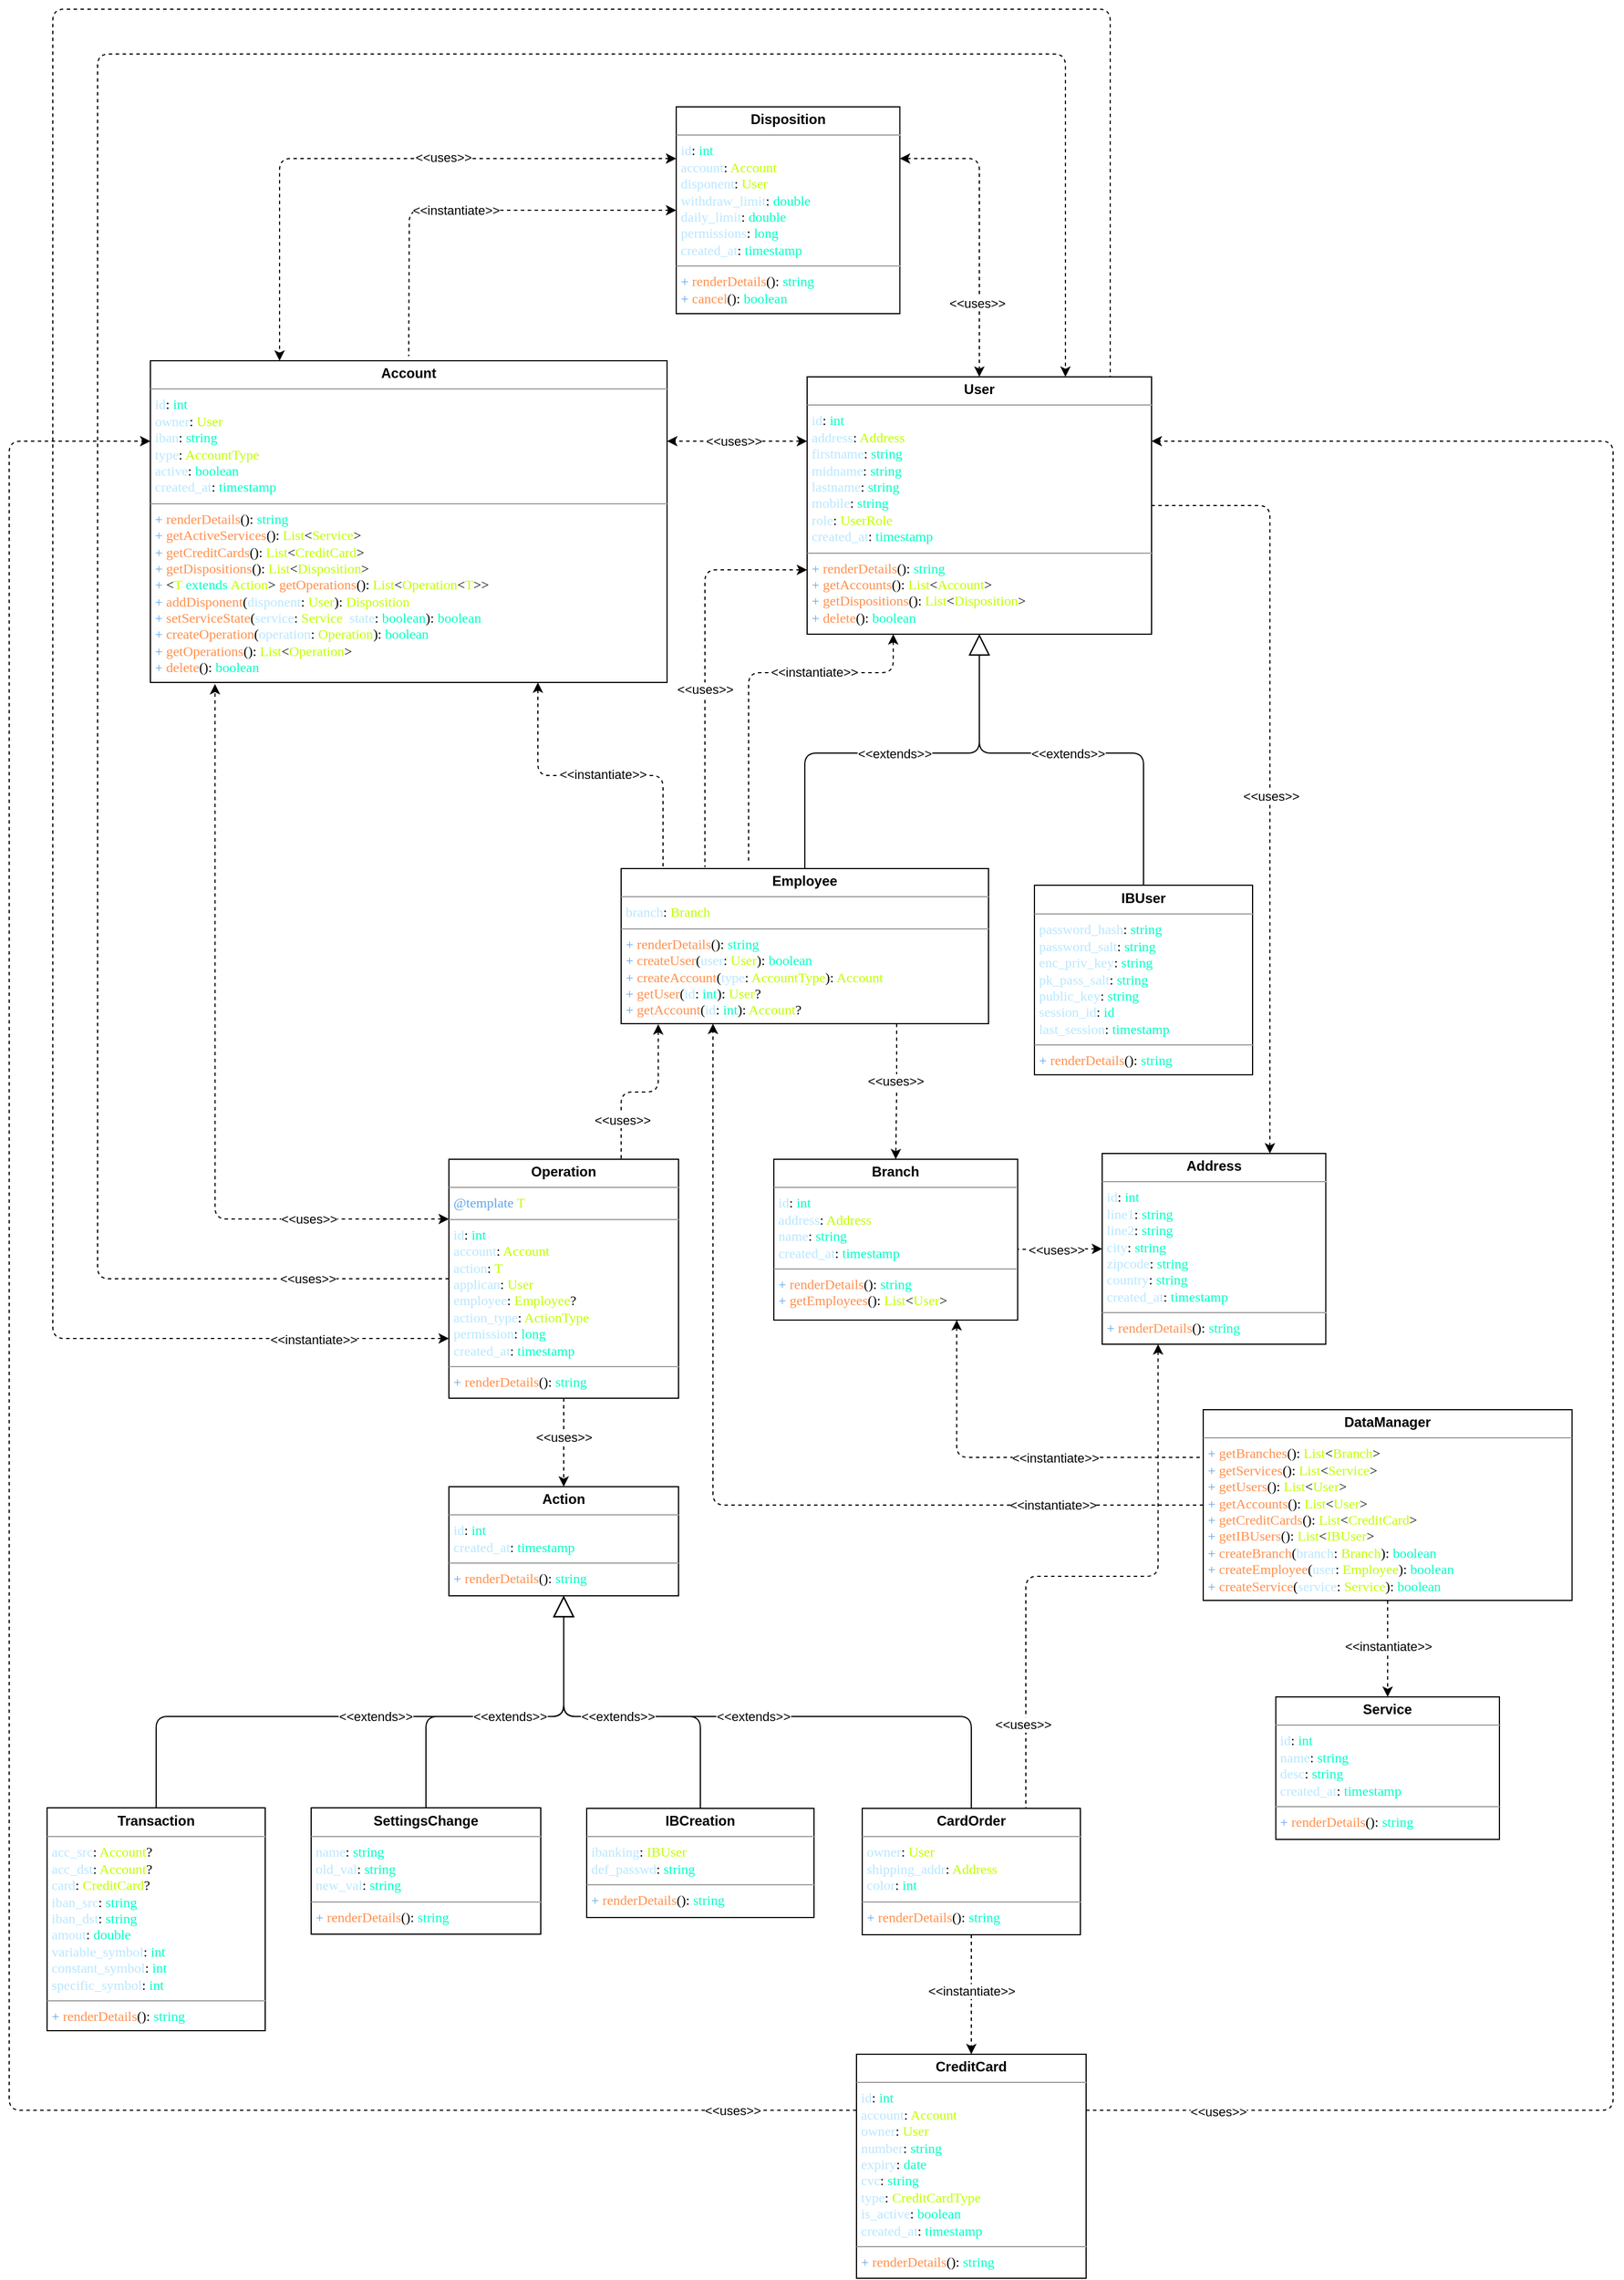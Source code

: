 <mxfile>
    <diagram id="C5RBs43oDa-KdzZeNtuy" name="Page-1">
        <mxGraphModel dx="748" dy="2921" grid="0" gridSize="10" guides="1" tooltips="1" connect="1" arrows="1" fold="1" page="1" pageScale="1" pageWidth="827" pageHeight="1169" math="0" shadow="0">
            <root>
                <mxCell id="WIyWlLk6GJQsqaUBKTNV-0"/>
                <mxCell id="WIyWlLk6GJQsqaUBKTNV-1" parent="WIyWlLk6GJQsqaUBKTNV-0"/>
                <mxCell id="x0zs3fpVoMOHUoJGgKyW-0" value="&lt;p style=&quot;margin: 0px ; margin-top: 4px ; text-align: center&quot;&gt;&lt;b&gt;&lt;span style=&quot;font-family:Helvetica&quot;&gt;Action&lt;/span&gt;&lt;/b&gt;&lt;br&gt;&lt;/p&gt;&lt;hr size=&quot;1&quot;&gt;&lt;p style=&quot;margin: 0px ; margin-left: 4px&quot;&gt;  &lt;span style=&quot;color:#b9e7ff&quot;&gt;id&lt;/span&gt;: &lt;span style=&quot;color:#00ffc4&quot;&gt;int&lt;/span&gt; &lt;br&gt;  &lt;span style=&quot;color:#b9e7ff&quot;&gt;created_at&lt;/span&gt;: &lt;span style=&quot;color:#00ffc4&quot;&gt;timestamp&lt;/span&gt; &lt;/p&gt;&lt;hr size=&quot;1&quot;&gt;&lt;p style=&quot;margin: 0px ; margin-left: 4px&quot;&gt; &lt;span style=&quot;color:#5ea6e8&quot;&gt;+&lt;/span&gt;  &lt;span style=&quot;color:#ff904d&quot;&gt;renderDetails&lt;/span&gt;(): &lt;span style=&quot;color:#00ffc4&quot;&gt;string&lt;/span&gt; &lt;/p&gt;" style="verticalAlign=top;align=left;overflow=fill;fontSize=12;fontFamily=Lucida Console;html=1;" parent="WIyWlLk6GJQsqaUBKTNV-1" vertex="1">
                    <mxGeometry x="450" y="-80" width="200" height="95" as="geometry"/>
                </mxCell>
                <mxCell id="x0zs3fpVoMOHUoJGgKyW-10" value="&lt;p style=&quot;margin: 0px ; margin-top: 4px ; text-align: center&quot;&gt;&lt;b&gt;&lt;span style=&quot;font-family:Helvetica&quot;&gt;Transaction&lt;/span&gt;&lt;/b&gt;&lt;/p&gt;&lt;hr size=&quot;1&quot;&gt;&lt;p style=&quot;margin: 0px ; margin-left: 4px&quot;&gt;  &lt;span style=&quot;color:#b9e7ff&quot;&gt;acc_src&lt;/span&gt;: &lt;span style=&quot;color:#c0ff00&quot;&gt;Account&lt;/span&gt;? &lt;br&gt;  &lt;span style=&quot;color:#b9e7ff&quot;&gt;acc_dst&lt;/span&gt;: &lt;span style=&quot;color:#c0ff00&quot;&gt;Account&lt;/span&gt;? &lt;br&gt;  &lt;span style=&quot;color:#b9e7ff&quot;&gt;card&lt;/span&gt;: &lt;span style=&quot;color:#c0ff00&quot;&gt;CreditCard&lt;/span&gt;? &lt;br&gt;&lt;/p&gt;&lt;p style=&quot;margin: 0px ; margin-left: 4px&quot;&gt;  &lt;span style=&quot;color:#b9e7ff&quot;&gt;iban_src&lt;/span&gt;: &lt;span style=&quot;color:#00ffc4&quot;&gt;string&lt;/span&gt; &lt;/p&gt;&lt;p style=&quot;margin: 0px ; margin-left: 4px&quot;&gt;  &lt;span style=&quot;color:#b9e7ff&quot;&gt;iban_dst&lt;/span&gt;: &lt;span style=&quot;color:#00ffc4&quot;&gt;string&lt;/span&gt; &lt;br&gt;&lt;/p&gt;&lt;p style=&quot;margin: 0px ; margin-left: 4px&quot;&gt;  &lt;span style=&quot;color:#b9e7ff&quot;&gt;amout&lt;/span&gt;: &lt;span style=&quot;color:#00ffc4&quot;&gt;double&lt;/span&gt; &lt;/p&gt;&lt;p style=&quot;margin: 0px ; margin-left: 4px&quot;&gt;  &lt;span style=&quot;color:#b9e7ff&quot;&gt;variable_symbol&lt;/span&gt;: &lt;span style=&quot;color:#00ffc4&quot;&gt;int&lt;/span&gt; &lt;/p&gt;&lt;p style=&quot;margin: 0px ; margin-left: 4px&quot;&gt;  &lt;span style=&quot;color:#b9e7ff&quot;&gt;constant_symbol&lt;/span&gt;: &lt;span style=&quot;color:#00ffc4&quot;&gt;int&lt;/span&gt; &lt;/p&gt;&lt;p style=&quot;margin: 0px ; margin-left: 4px&quot;&gt;  &lt;span style=&quot;color:#b9e7ff&quot;&gt;specific_symbol&lt;/span&gt;: &lt;span style=&quot;color:#00ffc4&quot;&gt;int&lt;/span&gt; &lt;/p&gt;&lt;hr size=&quot;1&quot;&gt;&lt;p style=&quot;margin: 0px ; margin-left: 4px&quot;&gt; &lt;span style=&quot;color:#5ea6e8&quot;&gt;+&lt;/span&gt;  &lt;span style=&quot;color:#ff904d&quot;&gt;renderDetails&lt;/span&gt;(): &lt;span style=&quot;color:#00ffc4&quot;&gt;string&lt;/span&gt; &lt;/p&gt;" style="verticalAlign=top;align=left;overflow=fill;fontSize=12;fontFamily=Lucida Console;html=1;" parent="WIyWlLk6GJQsqaUBKTNV-1" vertex="1">
                    <mxGeometry x="100" y="199.5" width="190" height="194" as="geometry"/>
                </mxCell>
                <mxCell id="x0zs3fpVoMOHUoJGgKyW-11" value="&lt;p style=&quot;margin: 0px ; margin-top: 4px ; text-align: center&quot;&gt;&lt;b&gt;&lt;span style=&quot;font-family:Helvetica&quot;&gt;SettingsChange&lt;/span&gt;&lt;/b&gt;&lt;br&gt;&lt;/p&gt;&lt;hr size=&quot;1&quot;&gt;&lt;p style=&quot;margin: 0px ; margin-left: 4px&quot;&gt;  &lt;span style=&quot;color:#b9e7ff&quot;&gt;name&lt;/span&gt;: &lt;span style=&quot;color:#00ffc4&quot;&gt;string&lt;/span&gt; &lt;/p&gt;&lt;p style=&quot;margin: 0px ; margin-left: 4px&quot;&gt;  &lt;span style=&quot;color:#b9e7ff&quot;&gt;old_val&lt;/span&gt;: &lt;span style=&quot;color:#00ffc4&quot;&gt;string&lt;/span&gt; &lt;/p&gt;&lt;p style=&quot;margin: 0px ; margin-left: 4px&quot;&gt;  &lt;span style=&quot;color:#b9e7ff&quot;&gt;new_val&lt;/span&gt;: &lt;span style=&quot;color:#00ffc4&quot;&gt;string&lt;/span&gt; &lt;br&gt;&lt;/p&gt;&lt;hr size=&quot;1&quot;&gt;&lt;p style=&quot;margin: 0px ; margin-left: 4px&quot;&gt; &lt;span style=&quot;color:#5ea6e8&quot;&gt;+&lt;/span&gt;  &lt;span style=&quot;color:#ff904d&quot;&gt;renderDetails&lt;/span&gt;(): &lt;span style=&quot;color:#00ffc4&quot;&gt;string&lt;/span&gt; &lt;/p&gt;" style="verticalAlign=top;align=left;overflow=fill;fontSize=12;fontFamily=Lucida Console;html=1;" parent="WIyWlLk6GJQsqaUBKTNV-1" vertex="1">
                    <mxGeometry x="330" y="199.5" width="200" height="110" as="geometry"/>
                </mxCell>
                <mxCell id="x0zs3fpVoMOHUoJGgKyW-12" value="&lt;p style=&quot;margin: 0px ; margin-top: 4px ; text-align: center&quot;&gt;&lt;b&gt;&lt;span style=&quot;font-family:Helvetica&quot;&gt;IBCreation&lt;/span&gt;&lt;/b&gt;&lt;br&gt;&lt;/p&gt;&lt;hr size=&quot;1&quot;&gt;&lt;p style=&quot;margin: 0px ; margin-left: 4px&quot;&gt;  &lt;span style=&quot;color:#b9e7ff&quot;&gt;ibanking&lt;/span&gt;: &lt;span style=&quot;color:#c0ff00&quot;&gt;IBUser&lt;/span&gt; &lt;/p&gt;&lt;p style=&quot;margin: 0px ; margin-left: 4px&quot;&gt;  &lt;span style=&quot;color:#b9e7ff&quot;&gt;def_passwd&lt;/span&gt;: &lt;span style=&quot;color:#00ffc4&quot;&gt;string&lt;/span&gt; &lt;/p&gt;&lt;hr size=&quot;1&quot;&gt;&lt;p style=&quot;margin: 0px ; margin-left: 4px&quot;&gt; &lt;span style=&quot;color:#5ea6e8&quot;&gt;+&lt;/span&gt;  &lt;span style=&quot;color:#ff904d&quot;&gt;renderDetails&lt;/span&gt;(): &lt;span style=&quot;color:#00ffc4&quot;&gt;string&lt;/span&gt; &lt;/p&gt;" style="verticalAlign=top;align=left;overflow=fill;fontSize=12;fontFamily=Lucida Console;html=1;" parent="WIyWlLk6GJQsqaUBKTNV-1" vertex="1">
                    <mxGeometry x="570" y="200" width="198" height="95" as="geometry"/>
                </mxCell>
                <mxCell id="x0zs3fpVoMOHUoJGgKyW-13" value="&lt;p style=&quot;margin: 0px ; margin-top: 4px ; text-align: center&quot;&gt;&lt;b&gt;&lt;span style=&quot;font-family:Helvetica&quot;&gt;IBUser&lt;/span&gt;&lt;/b&gt;&lt;br&gt;&lt;/p&gt;&lt;hr size=&quot;1&quot;&gt;&lt;p style=&quot;margin: 0px ; margin-left: 4px&quot;&gt;  &lt;span style=&quot;color:#b9e7ff&quot;&gt;password_hash&lt;/span&gt;: &lt;span style=&quot;color:#00ffc4&quot;&gt;string&lt;/span&gt; &lt;/p&gt;&lt;p style=&quot;margin: 0px ; margin-left: 4px&quot;&gt;  &lt;span style=&quot;color:#b9e7ff&quot;&gt;password_salt&lt;/span&gt;: &lt;span style=&quot;color:#00ffc4&quot;&gt;string&lt;/span&gt; &lt;/p&gt;&lt;p style=&quot;margin: 0px ; margin-left: 4px&quot;&gt;  &lt;span style=&quot;color:#b9e7ff&quot;&gt;enc_priv_key&lt;/span&gt;: &lt;span style=&quot;color:#00ffc4&quot;&gt;string&lt;/span&gt; &lt;/p&gt;&lt;p style=&quot;margin: 0px ; margin-left: 4px&quot;&gt;  &lt;span style=&quot;color:#b9e7ff&quot;&gt;pk_pass_salt&lt;/span&gt;: &lt;span style=&quot;color:#00ffc4&quot;&gt;string&lt;/span&gt; &lt;/p&gt;&lt;p style=&quot;margin: 0px ; margin-left: 4px&quot;&gt;  &lt;span style=&quot;color:#b9e7ff&quot;&gt;public_key&lt;/span&gt;: &lt;span style=&quot;color:#00ffc4&quot;&gt;string&lt;/span&gt; &lt;br&gt;  &lt;span style=&quot;color:#b9e7ff&quot;&gt;session_id&lt;/span&gt;: &lt;span style=&quot;color:#00ffc4&quot;&gt;id&lt;/span&gt; &lt;/p&gt;&lt;p style=&quot;margin: 0px ; margin-left: 4px&quot;&gt;  &lt;span style=&quot;color:#b9e7ff&quot;&gt;last_session&lt;/span&gt;: &lt;span style=&quot;color:#00ffc4&quot;&gt;timestamp&lt;/span&gt; &lt;/p&gt;&lt;hr size=&quot;1&quot;&gt;&lt;p style=&quot;margin: 0px ; margin-left: 4px&quot;&gt; &lt;span style=&quot;color:#5ea6e8&quot;&gt;+&lt;/span&gt;  &lt;span style=&quot;color:#ff904d&quot;&gt;renderDetails&lt;/span&gt;(): &lt;span style=&quot;color:#00ffc4&quot;&gt;string&lt;/span&gt; &lt;/p&gt;" style="verticalAlign=top;align=left;overflow=fill;fontSize=12;fontFamily=Lucida Console;html=1;" parent="WIyWlLk6GJQsqaUBKTNV-1" vertex="1">
                    <mxGeometry x="960" y="-603.5" width="190" height="165" as="geometry"/>
                </mxCell>
                <mxCell id="54" style="edgeStyle=orthogonalEdgeStyle;rounded=1;html=1;exitX=0.5;exitY=1;exitDx=0;exitDy=0;entryX=0.5;entryY=0;entryDx=0;entryDy=0;dashed=1;fontFamily=Helvetica;startArrow=none;startFill=0;endArrow=classic;endFill=1;" edge="1" parent="WIyWlLk6GJQsqaUBKTNV-1" source="x0zs3fpVoMOHUoJGgKyW-14" target="x0zs3fpVoMOHUoJGgKyW-30">
                    <mxGeometry relative="1" as="geometry"/>
                </mxCell>
                <mxCell id="55" value="&amp;lt;&amp;lt;instantiate&amp;gt;&amp;gt;" style="edgeLabel;html=1;align=center;verticalAlign=middle;resizable=0;points=[];fontFamily=Helvetica;" vertex="1" connectable="0" parent="54">
                    <mxGeometry x="-0.363" y="-2" relative="1" as="geometry">
                        <mxPoint x="2" y="16" as="offset"/>
                    </mxGeometry>
                </mxCell>
                <mxCell id="x0zs3fpVoMOHUoJGgKyW-14" value="&lt;p style=&quot;margin: 0px ; margin-top: 4px ; text-align: center&quot;&gt;&lt;b&gt;&lt;span style=&quot;font-family: &amp;#34;helvetica&amp;#34;&quot;&gt;CardOrder&lt;/span&gt;&lt;/b&gt;&lt;/p&gt;&lt;hr size=&quot;1&quot;&gt;&lt;p style=&quot;margin: 0px ; margin-left: 4px&quot;&gt;  &lt;span style=&quot;color:#b9e7ff&quot;&gt;owner&lt;/span&gt;: &lt;span style=&quot;color:#c0ff00&quot;&gt;User&lt;/span&gt; &lt;br&gt;  &lt;span style=&quot;color:#b9e7ff&quot;&gt;shipping_addr&lt;/span&gt;: &lt;span style=&quot;color:#c0ff00&quot;&gt;Address&lt;/span&gt; &lt;/p&gt;&lt;p style=&quot;margin: 0px ; margin-left: 4px&quot;&gt;  &lt;span style=&quot;color:#b9e7ff&quot;&gt;color&lt;/span&gt;: &lt;span style=&quot;color:#00ffc4&quot;&gt;int&lt;/span&gt; &lt;br&gt;&lt;/p&gt;&lt;hr size=&quot;1&quot;&gt;&lt;p style=&quot;margin: 0px ; margin-left: 4px&quot;&gt; &lt;span style=&quot;color:#5ea6e8&quot;&gt;+&lt;/span&gt;  &lt;span style=&quot;color:#ff904d&quot;&gt;renderDetails&lt;/span&gt;(): &lt;span style=&quot;color:#00ffc4&quot;&gt;string&lt;/span&gt; &lt;/p&gt;" style="verticalAlign=top;align=left;overflow=fill;fontSize=12;fontFamily=Lucida Console;html=1;" parent="WIyWlLk6GJQsqaUBKTNV-1" vertex="1">
                    <mxGeometry x="810" y="200" width="190" height="110" as="geometry"/>
                </mxCell>
                <mxCell id="x0zs3fpVoMOHUoJGgKyW-17" value="&lt;font face=&quot;Helvetica&quot;&gt;&amp;lt;&amp;lt;extends&amp;gt;&amp;gt;&lt;/font&gt;" style="endArrow=block;endSize=16;endFill=0;html=1;rounded=1;entryX=0.5;entryY=1;entryDx=0;entryDy=0;exitX=0.5;exitY=0;exitDx=0;exitDy=0;fontFamily=Lucida Console;" parent="WIyWlLk6GJQsqaUBKTNV-1" source="x0zs3fpVoMOHUoJGgKyW-10" target="x0zs3fpVoMOHUoJGgKyW-0" edge="1">
                    <mxGeometry width="160" relative="1" as="geometry">
                        <mxPoint x="290" y="50" as="sourcePoint"/>
                        <mxPoint x="450" y="50" as="targetPoint"/>
                        <Array as="points">
                            <mxPoint x="195" y="120"/>
                            <mxPoint x="550" y="120"/>
                        </Array>
                    </mxGeometry>
                </mxCell>
                <mxCell id="x0zs3fpVoMOHUoJGgKyW-18" value="&lt;font face=&quot;Helvetica&quot;&gt;&amp;lt;&amp;lt;extends&amp;gt;&amp;gt;&lt;/font&gt;" style="endArrow=block;endSize=16;endFill=0;html=1;rounded=1;exitX=0.5;exitY=0;exitDx=0;exitDy=0;entryX=0.5;entryY=1;entryDx=0;entryDy=0;fontFamily=Lucida Console;" parent="WIyWlLk6GJQsqaUBKTNV-1" source="x0zs3fpVoMOHUoJGgKyW-11" target="x0zs3fpVoMOHUoJGgKyW-0" edge="1">
                    <mxGeometry width="160" relative="1" as="geometry">
                        <mxPoint x="390" y="100" as="sourcePoint"/>
                        <mxPoint x="530" as="targetPoint"/>
                        <Array as="points">
                            <mxPoint x="430" y="120"/>
                            <mxPoint x="550" y="120"/>
                        </Array>
                    </mxGeometry>
                </mxCell>
                <mxCell id="x0zs3fpVoMOHUoJGgKyW-21" value="&lt;font face=&quot;Helvetica&quot;&gt;&amp;lt;&amp;lt;extends&amp;gt;&amp;gt;&lt;/font&gt;" style="endArrow=block;endSize=16;endFill=0;html=1;rounded=1;exitX=0.5;exitY=0;exitDx=0;exitDy=0;entryX=0.5;entryY=1;entryDx=0;entryDy=0;fontFamily=Lucida Console;" parent="WIyWlLk6GJQsqaUBKTNV-1" source="x0zs3fpVoMOHUoJGgKyW-14" target="x0zs3fpVoMOHUoJGgKyW-0" edge="1">
                    <mxGeometry width="160" relative="1" as="geometry">
                        <mxPoint x="920" y="160" as="sourcePoint"/>
                        <mxPoint x="870" y="150" as="targetPoint"/>
                        <Array as="points">
                            <mxPoint x="905" y="120"/>
                            <mxPoint x="550" y="120"/>
                        </Array>
                    </mxGeometry>
                </mxCell>
                <mxCell id="x0zs3fpVoMOHUoJGgKyW-27" value="&lt;p style=&quot;margin: 0px ; margin-top: 4px ; text-align: center&quot;&gt;&lt;b&gt;&lt;span style=&quot;font-family:Helvetica&quot;&gt;Service&lt;/span&gt;&lt;/b&gt;&lt;br&gt;&lt;/p&gt;&lt;hr size=&quot;1&quot;&gt;&lt;p style=&quot;margin: 0px ; margin-left: 4px&quot;&gt;  &lt;span style=&quot;color:#b9e7ff&quot;&gt;id&lt;/span&gt;: &lt;span style=&quot;color:#00ffc4&quot;&gt;int&lt;/span&gt; &lt;br&gt;&lt;/p&gt;&lt;p style=&quot;margin: 0px ; margin-left: 4px&quot;&gt;  &lt;span style=&quot;color:#b9e7ff&quot;&gt;name&lt;/span&gt;: &lt;span style=&quot;color:#00ffc4&quot;&gt;string&lt;/span&gt; &lt;/p&gt;&lt;p style=&quot;margin: 0px ; margin-left: 4px&quot;&gt;  &lt;span style=&quot;color:#b9e7ff&quot;&gt;desc&lt;/span&gt;: &lt;span style=&quot;color:#00ffc4&quot;&gt;string&lt;/span&gt; &lt;/p&gt;&lt;p style=&quot;margin: 0px ; margin-left: 4px&quot;&gt;  &lt;span style=&quot;color:#b9e7ff&quot;&gt;created_at&lt;/span&gt;: &lt;span style=&quot;color:#00ffc4&quot;&gt;timestamp&lt;/span&gt; &lt;br&gt;&lt;/p&gt;&lt;hr size=&quot;1&quot;&gt;&lt;p style=&quot;margin: 0px ; margin-left: 4px&quot;&gt; &lt;span style=&quot;color:#5ea6e8&quot;&gt;+&lt;/span&gt;  &lt;span style=&quot;color:#ff904d&quot;&gt;renderDetails&lt;/span&gt;(): &lt;span style=&quot;color:#00ffc4&quot;&gt;string&lt;/span&gt; &lt;/p&gt;" style="verticalAlign=top;align=left;overflow=fill;fontSize=12;fontFamily=Lucida Console;html=1;" parent="WIyWlLk6GJQsqaUBKTNV-1" vertex="1">
                    <mxGeometry x="1170.25" y="103" width="194.75" height="124" as="geometry"/>
                </mxCell>
                <mxCell id="7" style="edgeStyle=elbowEdgeStyle;elbow=vertical;html=1;exitX=0.75;exitY=1;exitDx=0;exitDy=0;entryX=0.114;entryY=0.003;entryDx=0;entryDy=0;dashed=1;startArrow=classic;startFill=1;endArrow=none;endFill=0;entryPerimeter=0;" edge="1" parent="WIyWlLk6GJQsqaUBKTNV-1" source="x0zs3fpVoMOHUoJGgKyW-28" target="1">
                    <mxGeometry relative="1" as="geometry"/>
                </mxCell>
                <mxCell id="8" value="&amp;lt;&amp;lt;instantiate&amp;gt;&amp;gt;" style="edgeLabel;html=1;align=center;verticalAlign=middle;resizable=0;points=[];" vertex="1" connectable="0" parent="7">
                    <mxGeometry x="-0.194" y="2" relative="1" as="geometry">
                        <mxPoint x="28" y="1" as="offset"/>
                    </mxGeometry>
                </mxCell>
                <mxCell id="x0zs3fpVoMOHUoJGgKyW-28" value="&lt;p style=&quot;margin: 0px ; margin-top: 4px ; text-align: center&quot;&gt;&lt;b&gt;&lt;span style=&quot;font-family: &amp;#34;helvetica&amp;#34;&quot;&gt;Account&lt;/span&gt;&lt;/b&gt;&lt;br&gt;&lt;/p&gt;&lt;hr size=&quot;1&quot;&gt;&lt;p style=&quot;margin: 0px ; margin-left: 4px&quot;&gt;  &lt;span style=&quot;color:#b9e7ff&quot;&gt;id&lt;/span&gt;: &lt;span style=&quot;color:#00ffc4&quot;&gt;int&lt;/span&gt; &lt;br&gt;&lt;/p&gt;&lt;p style=&quot;margin: 0px ; margin-left: 4px&quot;&gt;  &lt;span style=&quot;color:#b9e7ff&quot;&gt;owner&lt;/span&gt;: &lt;span style=&quot;color:#c0ff00&quot;&gt;User&lt;/span&gt; &lt;br&gt;&lt;/p&gt;&lt;p style=&quot;margin: 0px ; margin-left: 4px&quot;&gt;  &lt;span style=&quot;color:#b9e7ff&quot;&gt;iban&lt;/span&gt;: &lt;span style=&quot;color:#00ffc4&quot;&gt;string&lt;/span&gt; &lt;/p&gt;&lt;p style=&quot;margin: 0px ; margin-left: 4px&quot;&gt;  &lt;span style=&quot;color:#b9e7ff&quot;&gt;type&lt;/span&gt;: &lt;span style=&quot;color:#c0ff00&quot;&gt;AccountType&lt;/span&gt; &lt;/p&gt;&lt;p style=&quot;margin: 0px ; margin-left: 4px&quot;&gt;  &lt;span style=&quot;color:#b9e7ff&quot;&gt;active&lt;/span&gt;: &lt;span style=&quot;color:#00ffc4&quot;&gt;boolean&lt;/span&gt; &lt;br&gt;&lt;/p&gt;&lt;p style=&quot;margin: 0px ; margin-left: 4px&quot;&gt;  &lt;span style=&quot;color:#b9e7ff&quot;&gt;created_at&lt;/span&gt;: &lt;span style=&quot;color:#00ffc4&quot;&gt;timestamp&lt;/span&gt; &lt;br&gt;&lt;/p&gt;&lt;hr size=&quot;1&quot;&gt;&lt;p style=&quot;margin: 0px ; margin-left: 4px&quot;&gt; &lt;span style=&quot;color:#5ea6e8&quot;&gt;+&lt;/span&gt;  &lt;span style=&quot;color:#ff904d&quot;&gt;renderDetails&lt;/span&gt;(): &lt;span style=&quot;color:#00ffc4&quot;&gt;string&lt;/span&gt; &lt;/p&gt;&lt;p style=&quot;margin: 0px ; margin-left: 4px&quot;&gt; &lt;span style=&quot;color:#5ea6e8&quot;&gt;+&lt;/span&gt;  &lt;span style=&quot;color:#ff904d&quot;&gt;getActiveServices&lt;/span&gt;(): &lt;span style=&quot;color:#c0ff00&quot;&gt;List&lt;/span&gt;&amp;lt;&lt;span style=&quot;color:#c0ff00&quot;&gt;Service&lt;/span&gt;&amp;gt; &lt;br&gt; &lt;span style=&quot;color:#5ea6e8&quot;&gt;+&lt;/span&gt;  &lt;span style=&quot;color:#ff904d&quot;&gt;getCreditCards&lt;/span&gt;(): &lt;span style=&quot;color:#c0ff00&quot;&gt;List&lt;/span&gt;&amp;lt;&lt;span style=&quot;color:#c0ff00&quot;&gt;CreditCard&lt;/span&gt;&amp;gt; &lt;br&gt; &lt;span style=&quot;color:#5ea6e8&quot;&gt;+&lt;/span&gt;  &lt;span style=&quot;color:#ff904d&quot;&gt;getDispositions&lt;/span&gt;(): &lt;span style=&quot;color:#c0ff00&quot;&gt;List&lt;/span&gt;&amp;lt;&lt;span style=&quot;color:#c0ff00&quot;&gt;Disposition&lt;/span&gt;&amp;gt; &lt;br&gt; &lt;span style=&quot;color:#5ea6e8&quot;&gt;+&lt;/span&gt; &amp;lt;&lt;span style=&quot;color:#c0ff00&quot;&gt;T&lt;/span&gt; &lt;span style=&quot;color:#00ffc4&quot;&gt;extends&lt;/span&gt; &lt;span style=&quot;color:#c0ff00&quot;&gt;Action&lt;/span&gt;&amp;gt; &lt;span style=&quot;color:#ff904d&quot;&gt;getOperations&lt;/span&gt;(): &lt;span style=&quot;color:#c0ff00&quot;&gt;List&lt;/span&gt;&amp;lt;&lt;span style=&quot;color:#c0ff00&quot;&gt;Operation&lt;/span&gt;&amp;lt;&lt;span style=&quot;color:#c0ff00&quot;&gt;T&lt;/span&gt;&amp;gt;&amp;gt; &lt;/span&gt;&lt;/p&gt;&lt;p style=&quot;margin: 0px ; margin-left: 4px&quot;&gt;&lt;span&gt; &lt;span style=&quot;color:#5ea6e8&quot;&gt;+&lt;/span&gt;  &lt;span style=&quot;color:#ff904d&quot;&gt;addDisponent&lt;/span&gt;(&lt;span style=&quot;color:#b9e7ff&quot;&gt;disponent&lt;/span&gt;: &lt;span style=&quot;color:#c0ff00&quot;&gt;User&lt;/span&gt;): &lt;span style=&quot;color:#c0ff00&quot;&gt;Disposition&lt;/span&gt; &lt;/span&gt;&lt;/p&gt;&lt;p style=&quot;margin: 0px ; margin-left: 4px&quot;&gt;&lt;span&gt; &lt;span style=&quot;color:#5ea6e8&quot;&gt;+&lt;/span&gt;  &lt;span style=&quot;color:#ff904d&quot;&gt;setServiceState&lt;/span&gt;(&lt;span style=&quot;color:#b9e7ff&quot;&gt;service&lt;/span&gt;: &lt;span style=&quot;color:#c0ff00&quot;&gt;Service&lt;/span&gt;&lt;span style=&quot;color:#ffffff&quot;&gt;,&lt;/span&gt; &lt;span style=&quot;color:#b9e7ff&quot;&gt; state&lt;/span&gt;: &lt;span style=&quot;color:#00ffc4&quot;&gt;boolean&lt;/span&gt;): &lt;span style=&quot;color:#00ffc4&quot;&gt;boolean&lt;/span&gt; &lt;/span&gt;&lt;/p&gt;&lt;p style=&quot;margin: 0px ; margin-left: 4px&quot;&gt;&lt;span&gt; &lt;span style=&quot;color:#5ea6e8&quot;&gt;+&lt;/span&gt;  &lt;span style=&quot;color:#ff904d&quot;&gt;createOperation&lt;/span&gt;(&lt;span style=&quot;color:#b9e7ff&quot;&gt;operation&lt;/span&gt;: &lt;span style=&quot;color:#c0ff00&quot;&gt;Operation&lt;/span&gt;): &lt;span style=&quot;color:#00ffc4&quot;&gt;boolean&lt;/span&gt; &lt;/span&gt;&lt;/p&gt;&lt;p style=&quot;margin: 0px ; margin-left: 4px&quot;&gt;&lt;span&gt; &lt;span style=&quot;color:#5ea6e8&quot;&gt;+&lt;/span&gt;  &lt;span style=&quot;color:#ff904d&quot;&gt;getOperations&lt;/span&gt;(): &lt;span style=&quot;color:#c0ff00&quot;&gt;List&lt;/span&gt;&amp;lt;&lt;span style=&quot;color:#c0ff00&quot;&gt;Operation&lt;/span&gt;&amp;gt; &lt;/span&gt;&lt;/p&gt;&lt;p style=&quot;margin: 0px ; margin-left: 4px&quot;&gt;&lt;span&gt; &lt;span style=&quot;color:#5ea6e8&quot;&gt;+&lt;/span&gt;  &lt;span style=&quot;color:#ff904d&quot;&gt;delete&lt;/span&gt;(): &lt;span style=&quot;color:#00ffc4&quot;&gt;boolean&lt;/span&gt; &lt;/span&gt;&lt;/p&gt;" style="verticalAlign=top;align=left;overflow=fill;fontSize=12;fontFamily=Lucida Console;html=1;" parent="WIyWlLk6GJQsqaUBKTNV-1" vertex="1">
                    <mxGeometry x="190" y="-1060" width="450" height="280" as="geometry"/>
                </mxCell>
                <mxCell id="10" style="edgeStyle=elbowEdgeStyle;elbow=vertical;html=1;exitX=0.25;exitY=1;exitDx=0;exitDy=0;entryX=0.347;entryY=-0.032;entryDx=0;entryDy=0;entryPerimeter=0;dashed=1;startArrow=classic;startFill=1;endArrow=none;endFill=0;" edge="1" parent="WIyWlLk6GJQsqaUBKTNV-1" source="x0zs3fpVoMOHUoJGgKyW-29" target="1">
                    <mxGeometry relative="1" as="geometry">
                        <Array as="points">
                            <mxPoint x="750" y="-788.5"/>
                        </Array>
                    </mxGeometry>
                </mxCell>
                <mxCell id="11" value="&amp;lt;&amp;lt;instantiate&amp;gt;&amp;gt;" style="edgeLabel;html=1;align=center;verticalAlign=middle;resizable=0;points=[];" vertex="1" connectable="0" parent="10">
                    <mxGeometry x="-0.319" y="-1" relative="1" as="geometry">
                        <mxPoint x="8" as="offset"/>
                    </mxGeometry>
                </mxCell>
                <mxCell id="30" style="edgeStyle=orthogonalEdgeStyle;rounded=1;html=1;exitX=0;exitY=0.75;exitDx=0;exitDy=0;entryX=0.228;entryY=-0.009;entryDx=0;entryDy=0;entryPerimeter=0;dashed=1;fontFamily=Helvetica;startArrow=classic;startFill=1;endArrow=none;endFill=0;" edge="1" parent="WIyWlLk6GJQsqaUBKTNV-1" source="x0zs3fpVoMOHUoJGgKyW-29" target="1">
                    <mxGeometry relative="1" as="geometry">
                        <Array as="points">
                            <mxPoint x="673" y="-878"/>
                        </Array>
                    </mxGeometry>
                </mxCell>
                <mxCell id="31" value="&amp;lt;&amp;lt;uses&amp;gt;&amp;gt;" style="edgeLabel;html=1;align=center;verticalAlign=middle;resizable=0;points=[];fontFamily=Helvetica;" vertex="1" connectable="0" parent="30">
                    <mxGeometry x="0.109" relative="1" as="geometry">
                        <mxPoint as="offset"/>
                    </mxGeometry>
                </mxCell>
                <mxCell id="34" style="edgeStyle=orthogonalEdgeStyle;rounded=1;html=1;exitX=0;exitY=0.25;exitDx=0;exitDy=0;entryX=1;entryY=0.25;entryDx=0;entryDy=0;dashed=1;fontFamily=Helvetica;startArrow=classic;startFill=1;endArrow=classic;endFill=1;" edge="1" parent="WIyWlLk6GJQsqaUBKTNV-1" source="x0zs3fpVoMOHUoJGgKyW-29" target="x0zs3fpVoMOHUoJGgKyW-28">
                    <mxGeometry relative="1" as="geometry"/>
                </mxCell>
                <mxCell id="35" value="&amp;lt;&amp;lt;uses&amp;gt;&amp;gt;" style="edgeLabel;html=1;align=center;verticalAlign=middle;resizable=0;points=[];fontFamily=Helvetica;" vertex="1" connectable="0" parent="34">
                    <mxGeometry x="0.206" y="1" relative="1" as="geometry">
                        <mxPoint x="9" y="-1" as="offset"/>
                    </mxGeometry>
                </mxCell>
                <mxCell id="x0zs3fpVoMOHUoJGgKyW-29" value="&lt;p style=&quot;margin: 0px ; margin-top: 4px ; text-align: center&quot;&gt;&lt;b&gt;&lt;span style=&quot;font-family:Helvetica&quot;&gt;User&lt;/span&gt;&lt;/b&gt;&lt;br&gt;&lt;/p&gt;&lt;hr size=&quot;1&quot;&gt;&lt;p style=&quot;margin: 0px ; margin-left: 4px&quot;&gt;  &lt;span style=&quot;color:#b9e7ff&quot;&gt;id&lt;/span&gt;: &lt;span style=&quot;color:#00ffc4&quot;&gt;int&lt;/span&gt; &lt;/p&gt;&lt;p style=&quot;margin: 0px ; margin-left: 4px&quot;&gt;  &lt;span style=&quot;color:#b9e7ff&quot;&gt;address&lt;/span&gt;: &lt;span style=&quot;color:#c0ff00&quot;&gt;Address&lt;/span&gt; &lt;/p&gt;&lt;p style=&quot;margin: 0px ; margin-left: 4px&quot;&gt;  &lt;span style=&quot;color:#b9e7ff&quot;&gt;firstname&lt;/span&gt;: &lt;span style=&quot;color:#00ffc4&quot;&gt;string&lt;/span&gt; &lt;br&gt;&lt;/p&gt;&lt;p style=&quot;margin: 0px ; margin-left: 4px&quot;&gt;  &lt;span style=&quot;color:#b9e7ff&quot;&gt;midname&lt;/span&gt;: &lt;span style=&quot;color:#00ffc4&quot;&gt;string&lt;/span&gt; &lt;/p&gt;&lt;p style=&quot;margin: 0px ; margin-left: 4px&quot;&gt;  &lt;span style=&quot;color:#b9e7ff&quot;&gt;lastname&lt;/span&gt;: &lt;span style=&quot;color:#00ffc4&quot;&gt;string&lt;/span&gt; &lt;/p&gt;&lt;p style=&quot;margin: 0px ; margin-left: 4px&quot;&gt;  &lt;span style=&quot;color:#b9e7ff&quot;&gt;mobile&lt;/span&gt;: &lt;span style=&quot;color:#00ffc4&quot;&gt;string&lt;/span&gt; &lt;/p&gt;&lt;p style=&quot;margin: 0px ; margin-left: 4px&quot;&gt;  &lt;span style=&quot;color:#b9e7ff&quot;&gt;role&lt;/span&gt;: &lt;span style=&quot;color:#c0ff00&quot;&gt;UserRole&lt;/span&gt; &lt;/p&gt;&lt;p style=&quot;margin: 0px ; margin-left: 4px&quot;&gt;  &lt;span style=&quot;color:#b9e7ff&quot;&gt;created_at&lt;/span&gt;: &lt;span style=&quot;color:#00ffc4&quot;&gt;timestamp&lt;/span&gt; &lt;br&gt;&lt;/p&gt;&lt;hr size=&quot;1&quot;&gt;&lt;p style=&quot;margin: 0px ; margin-left: 4px&quot;&gt; &lt;span style=&quot;color:#5ea6e8&quot;&gt;+&lt;/span&gt;  &lt;span style=&quot;color:#ff904d&quot;&gt;renderDetails&lt;/span&gt;(): &lt;span style=&quot;color:#00ffc4&quot;&gt;string&lt;/span&gt; &lt;br&gt; &lt;span style=&quot;color:#5ea6e8&quot;&gt;+&lt;/span&gt;  &lt;span style=&quot;color:#ff904d&quot;&gt;getAccounts&lt;/span&gt;(): &lt;span style=&quot;color:#c0ff00&quot;&gt;List&lt;/span&gt;&amp;lt;&lt;span style=&quot;color:#c0ff00&quot;&gt;Account&lt;/span&gt;&amp;gt; &lt;br&gt; &lt;span style=&quot;color:#5ea6e8&quot;&gt;+&lt;/span&gt;  &lt;span style=&quot;color:#ff904d&quot;&gt;getDispositions&lt;/span&gt;(): &lt;span style=&quot;color:#c0ff00&quot;&gt;List&lt;/span&gt;&amp;lt;&lt;span style=&quot;color:#c0ff00&quot;&gt;Disposition&lt;/span&gt;&amp;gt; &lt;/p&gt;&lt;p style=&quot;margin: 0px ; margin-left: 4px&quot;&gt; &lt;span style=&quot;color:#5ea6e8&quot;&gt;+&lt;/span&gt;  &lt;span style=&quot;color:#ff904d&quot;&gt;delete&lt;/span&gt;(): &lt;span style=&quot;color:#00ffc4&quot;&gt;boolean&lt;/span&gt; &lt;/p&gt;" style="verticalAlign=top;align=left;overflow=fill;fontSize=12;fontFamily=Lucida Console;html=1;" parent="WIyWlLk6GJQsqaUBKTNV-1" vertex="1">
                    <mxGeometry x="762" y="-1046" width="300" height="224" as="geometry"/>
                </mxCell>
                <mxCell id="56" style="edgeStyle=orthogonalEdgeStyle;rounded=1;html=1;exitX=0;exitY=0.25;exitDx=0;exitDy=0;entryX=0;entryY=0.25;entryDx=0;entryDy=0;dashed=1;fontFamily=Helvetica;startArrow=none;startFill=0;endArrow=classic;endFill=1;" edge="1" parent="WIyWlLk6GJQsqaUBKTNV-1" source="x0zs3fpVoMOHUoJGgKyW-30" target="x0zs3fpVoMOHUoJGgKyW-28">
                    <mxGeometry relative="1" as="geometry">
                        <Array as="points">
                            <mxPoint x="67" y="463"/>
                            <mxPoint x="67" y="-990"/>
                        </Array>
                    </mxGeometry>
                </mxCell>
                <mxCell id="57" value="&amp;lt;&amp;lt;uses&amp;gt;&amp;gt;" style="edgeLabel;html=1;align=center;verticalAlign=middle;resizable=0;points=[];fontFamily=Helvetica;" vertex="1" connectable="0" parent="56">
                    <mxGeometry x="-0.84" y="6" relative="1" as="geometry">
                        <mxPoint x="77" y="-6" as="offset"/>
                    </mxGeometry>
                </mxCell>
                <mxCell id="58" style="edgeStyle=orthogonalEdgeStyle;rounded=1;html=1;exitX=1;exitY=0.25;exitDx=0;exitDy=0;entryX=1;entryY=0.25;entryDx=0;entryDy=0;dashed=1;fontFamily=Helvetica;startArrow=none;startFill=0;endArrow=classic;endFill=1;" edge="1" parent="WIyWlLk6GJQsqaUBKTNV-1" source="x0zs3fpVoMOHUoJGgKyW-30" target="x0zs3fpVoMOHUoJGgKyW-29">
                    <mxGeometry relative="1" as="geometry">
                        <Array as="points">
                            <mxPoint x="1464" y="463"/>
                            <mxPoint x="1464" y="-990"/>
                        </Array>
                    </mxGeometry>
                </mxCell>
                <mxCell id="59" value="&amp;lt;&amp;lt;uses&amp;gt;&amp;gt;" style="edgeLabel;html=1;align=center;verticalAlign=middle;resizable=0;points=[];fontFamily=Helvetica;" vertex="1" connectable="0" parent="58">
                    <mxGeometry x="-0.933" relative="1" as="geometry">
                        <mxPoint x="37" y="1" as="offset"/>
                    </mxGeometry>
                </mxCell>
                <mxCell id="x0zs3fpVoMOHUoJGgKyW-30" value="&lt;p style=&quot;margin: 0px ; margin-top: 4px ; text-align: center&quot;&gt;&lt;b&gt;&lt;span style=&quot;font-family:Helvetica&quot;&gt;CreditCard&lt;/span&gt;&lt;/b&gt;&lt;br&gt;&lt;/p&gt;&lt;hr size=&quot;1&quot;&gt;&lt;p style=&quot;margin: 0px ; margin-left: 4px&quot;&gt;  &lt;span style=&quot;color:#b9e7ff&quot;&gt;id&lt;/span&gt;: &lt;span style=&quot;color:#00ffc4&quot;&gt;int&lt;/span&gt; &lt;br&gt;&lt;/p&gt;&lt;p style=&quot;margin: 0px ; margin-left: 4px&quot;&gt;  &lt;span style=&quot;color:#b9e7ff&quot;&gt;account&lt;/span&gt;: &lt;span style=&quot;color:#c0ff00&quot;&gt;Account&lt;/span&gt; &lt;br&gt;&lt;/p&gt;&lt;p style=&quot;margin: 0px ; margin-left: 4px&quot;&gt;  &lt;span style=&quot;color:#b9e7ff&quot;&gt;owner&lt;/span&gt;: &lt;span style=&quot;color:#c0ff00&quot;&gt;User&lt;/span&gt; &lt;/p&gt;&lt;p style=&quot;margin: 0px ; margin-left: 4px&quot;&gt;  &lt;span style=&quot;color:#b9e7ff&quot;&gt;number&lt;/span&gt;: &lt;span style=&quot;color:#00ffc4&quot;&gt;string&lt;/span&gt; &lt;/p&gt;&lt;p style=&quot;margin: 0px ; margin-left: 4px&quot;&gt;  &lt;span style=&quot;color:#b9e7ff&quot;&gt;expiry&lt;/span&gt;: &lt;span style=&quot;color:#00ffc4&quot;&gt;date&lt;/span&gt; &lt;/p&gt;&lt;p style=&quot;margin: 0px ; margin-left: 4px&quot;&gt;  &lt;span style=&quot;color:#b9e7ff&quot;&gt;cvc&lt;/span&gt;: &lt;span style=&quot;color:#00ffc4&quot;&gt;string&lt;/span&gt; &lt;/p&gt;&lt;p style=&quot;margin: 0px ; margin-left: 4px&quot;&gt;  &lt;span style=&quot;color:#b9e7ff&quot;&gt;type&lt;/span&gt;: &lt;span style=&quot;color:#c0ff00&quot;&gt;CreditCardType&lt;/span&gt; &lt;/p&gt;&lt;p style=&quot;margin: 0px ; margin-left: 4px&quot;&gt;  &lt;span style=&quot;color:#b9e7ff&quot;&gt;is_active&lt;/span&gt;: &lt;span style=&quot;color:#00ffc4&quot;&gt;boolean&lt;/span&gt; &lt;/p&gt;&lt;p style=&quot;margin: 0px ; margin-left: 4px&quot;&gt;  &lt;span style=&quot;color:#b9e7ff&quot;&gt;created_at&lt;/span&gt;: &lt;span style=&quot;color:#00ffc4&quot;&gt;timestamp&lt;/span&gt; &lt;br&gt;&lt;/p&gt;&lt;hr size=&quot;1&quot;&gt;&lt;p style=&quot;margin: 0px ; margin-left: 4px&quot;&gt; &lt;span style=&quot;color:#5ea6e8&quot;&gt;+&lt;/span&gt;  &lt;span style=&quot;color:#ff904d&quot;&gt;renderDetails&lt;/span&gt;(): &lt;span style=&quot;color:#00ffc4&quot;&gt;string&lt;/span&gt; &lt;/p&gt;" style="verticalAlign=top;align=left;overflow=fill;fontSize=12;fontFamily=Lucida Console;html=1;" parent="WIyWlLk6GJQsqaUBKTNV-1" vertex="1">
                    <mxGeometry x="805" y="414" width="200" height="195" as="geometry"/>
                </mxCell>
                <mxCell id="x0zs3fpVoMOHUoJGgKyW-31" value="&lt;font face=&quot;Helvetica&quot;&gt;&amp;lt;&amp;lt;extends&amp;gt;&amp;gt;&lt;/font&gt;" style="endArrow=block;endSize=16;endFill=0;html=1;rounded=1;entryX=0.5;entryY=1;entryDx=0;entryDy=0;exitX=0.5;exitY=0;exitDx=0;exitDy=0;edgeStyle=elbowEdgeStyle;elbow=vertical;fontFamily=Lucida Console;" parent="WIyWlLk6GJQsqaUBKTNV-1" source="x0zs3fpVoMOHUoJGgKyW-13" target="x0zs3fpVoMOHUoJGgKyW-29" edge="1">
                    <mxGeometry width="160" relative="1" as="geometry">
                        <mxPoint x="526" y="-758.5" as="sourcePoint"/>
                        <mxPoint x="686" y="-758.5" as="targetPoint"/>
                        <Array as="points">
                            <mxPoint x="980" y="-718.5"/>
                        </Array>
                    </mxGeometry>
                </mxCell>
                <mxCell id="19" style="edgeStyle=orthogonalEdgeStyle;rounded=1;html=1;exitX=0.75;exitY=0;exitDx=0;exitDy=0;dashed=1;fontFamily=Helvetica;startArrow=classic;startFill=1;endArrow=none;endFill=0;entryX=1;entryY=0.5;entryDx=0;entryDy=0;" edge="1" parent="WIyWlLk6GJQsqaUBKTNV-1" source="x0zs3fpVoMOHUoJGgKyW-32" target="x0zs3fpVoMOHUoJGgKyW-29">
                    <mxGeometry relative="1" as="geometry">
                        <mxPoint x="1278" y="-953" as="targetPoint"/>
                    </mxGeometry>
                </mxCell>
                <mxCell id="23" value="&amp;lt;&amp;lt;uses&amp;gt;&amp;gt;" style="edgeLabel;html=1;align=center;verticalAlign=middle;resizable=0;points=[];fontFamily=Helvetica;" vertex="1" connectable="0" parent="19">
                    <mxGeometry x="-0.068" y="-1" relative="1" as="geometry">
                        <mxPoint as="offset"/>
                    </mxGeometry>
                </mxCell>
                <mxCell id="21" style="edgeStyle=orthogonalEdgeStyle;rounded=1;html=1;exitX=0.25;exitY=1;exitDx=0;exitDy=0;entryX=0.75;entryY=0;entryDx=0;entryDy=0;dashed=1;fontFamily=Helvetica;startArrow=classic;startFill=1;endArrow=none;endFill=0;" edge="1" parent="WIyWlLk6GJQsqaUBKTNV-1" source="x0zs3fpVoMOHUoJGgKyW-32" target="x0zs3fpVoMOHUoJGgKyW-14">
                    <mxGeometry relative="1" as="geometry"/>
                </mxCell>
                <mxCell id="24" value="&amp;lt;&amp;lt;uses&amp;gt;&amp;gt;" style="edgeLabel;html=1;align=center;verticalAlign=middle;resizable=0;points=[];fontFamily=Helvetica;" vertex="1" connectable="0" parent="21">
                    <mxGeometry x="0.417" y="-1" relative="1" as="geometry">
                        <mxPoint x="-2" y="78" as="offset"/>
                    </mxGeometry>
                </mxCell>
                <mxCell id="22" style="edgeStyle=orthogonalEdgeStyle;rounded=1;html=1;exitX=0;exitY=0.5;exitDx=0;exitDy=0;entryX=0.999;entryY=0.56;entryDx=0;entryDy=0;entryPerimeter=0;dashed=1;fontFamily=Helvetica;startArrow=classic;startFill=1;endArrow=none;endFill=0;" edge="1" parent="WIyWlLk6GJQsqaUBKTNV-1" source="x0zs3fpVoMOHUoJGgKyW-32" target="x0zs3fpVoMOHUoJGgKyW-34">
                    <mxGeometry relative="1" as="geometry"/>
                </mxCell>
                <mxCell id="25" value="&amp;lt;&amp;lt;uses&amp;gt;&amp;gt;" style="edgeLabel;html=1;align=center;verticalAlign=middle;resizable=0;points=[];fontFamily=Helvetica;" vertex="1" connectable="0" parent="22">
                    <mxGeometry x="0.17" y="1" relative="1" as="geometry">
                        <mxPoint x="3" y="-1" as="offset"/>
                    </mxGeometry>
                </mxCell>
                <mxCell id="x0zs3fpVoMOHUoJGgKyW-32" value="&lt;p style=&quot;margin: 0px ; margin-top: 4px ; text-align: center&quot;&gt;&lt;b&gt;&lt;span style=&quot;font-family:Helvetica&quot;&gt;Address&lt;/span&gt;&lt;/b&gt;&lt;br&gt;&lt;/p&gt;&lt;hr size=&quot;1&quot;&gt;&lt;p style=&quot;margin: 0px ; margin-left: 4px&quot;&gt;  &lt;span style=&quot;color:#b9e7ff&quot;&gt;id&lt;/span&gt;: &lt;span style=&quot;color:#00ffc4&quot;&gt;int&lt;/span&gt; &lt;br&gt;&lt;/p&gt;&lt;p style=&quot;margin: 0px ; margin-left: 4px&quot;&gt;  &lt;span style=&quot;color:#b9e7ff&quot;&gt;line1&lt;/span&gt;: &lt;span style=&quot;color:#00ffc4&quot;&gt;string&lt;/span&gt; &lt;/p&gt;&lt;p style=&quot;margin: 0px ; margin-left: 4px&quot;&gt;  &lt;span style=&quot;color:#b9e7ff&quot;&gt;line2&lt;/span&gt;: &lt;span style=&quot;color:#00ffc4&quot;&gt;string&lt;/span&gt; &lt;/p&gt;&lt;p style=&quot;margin: 0px ; margin-left: 4px&quot;&gt;  &lt;span style=&quot;color:#b9e7ff&quot;&gt;city&lt;/span&gt;: &lt;span style=&quot;color:#00ffc4&quot;&gt;string&lt;/span&gt; &lt;/p&gt;&lt;p style=&quot;margin: 0px ; margin-left: 4px&quot;&gt;  &lt;span style=&quot;color:#b9e7ff&quot;&gt;zipcode&lt;/span&gt;: &lt;span style=&quot;color:#00ffc4&quot;&gt;string&lt;/span&gt; &lt;/p&gt;&lt;p style=&quot;margin: 0px ; margin-left: 4px&quot;&gt;  &lt;span style=&quot;color:#b9e7ff&quot;&gt;country&lt;/span&gt;: &lt;span style=&quot;color:#00ffc4&quot;&gt;string&lt;/span&gt; &lt;br&gt;&lt;/p&gt;&lt;p style=&quot;margin: 0px ; margin-left: 4px&quot;&gt;  &lt;span style=&quot;color:#b9e7ff&quot;&gt;created_at&lt;/span&gt;: &lt;span style=&quot;color:#00ffc4&quot;&gt;timestamp&lt;/span&gt; &lt;br&gt;&lt;/p&gt;&lt;hr size=&quot;1&quot;&gt;&lt;p style=&quot;margin: 0px ; margin-left: 4px&quot;&gt; &lt;span style=&quot;color:#5ea6e8&quot;&gt;+&lt;/span&gt;  &lt;span style=&quot;color:#ff904d&quot;&gt;renderDetails&lt;/span&gt;(): &lt;span style=&quot;color:#00ffc4&quot;&gt;string&lt;/span&gt; &lt;/p&gt;" style="verticalAlign=top;align=left;overflow=fill;fontSize=12;fontFamily=Lucida Console;html=1;" parent="WIyWlLk6GJQsqaUBKTNV-1" vertex="1">
                    <mxGeometry x="1019" y="-370" width="194.75" height="166" as="geometry"/>
                </mxCell>
                <mxCell id="49" style="edgeStyle=orthogonalEdgeStyle;rounded=1;html=1;exitX=0.75;exitY=1;exitDx=0;exitDy=0;entryX=0;entryY=0.25;entryDx=0;entryDy=0;dashed=1;fontFamily=Helvetica;startArrow=classic;startFill=1;endArrow=none;endFill=0;" edge="1" parent="WIyWlLk6GJQsqaUBKTNV-1" source="x0zs3fpVoMOHUoJGgKyW-34" target="0">
                    <mxGeometry relative="1" as="geometry"/>
                </mxCell>
                <mxCell id="50" value="&amp;lt;&amp;lt;instantiate&amp;gt;&amp;gt;" style="edgeLabel;html=1;align=center;verticalAlign=middle;resizable=0;points=[];fontFamily=Helvetica;" vertex="1" connectable="0" parent="49">
                    <mxGeometry x="0.223" y="1" relative="1" as="geometry">
                        <mxPoint y="1" as="offset"/>
                    </mxGeometry>
                </mxCell>
                <mxCell id="x0zs3fpVoMOHUoJGgKyW-34" value="&lt;p style=&quot;margin: 0px ; margin-top: 4px ; text-align: center&quot;&gt;&lt;b&gt;&lt;span style=&quot;font-family:Helvetica&quot;&gt;Branch&lt;/span&gt;&lt;/b&gt;&lt;br&gt;&lt;/p&gt;&lt;hr size=&quot;1&quot;&gt;&lt;p style=&quot;margin: 0px ; margin-left: 4px&quot;&gt;  &lt;span style=&quot;color:#b9e7ff&quot;&gt;id&lt;/span&gt;: &lt;span style=&quot;color:#00ffc4&quot;&gt;int&lt;/span&gt; &lt;br&gt;  &lt;span style=&quot;color:#b9e7ff&quot;&gt;address&lt;/span&gt;: &lt;span style=&quot;color:#c0ff00&quot;&gt;Address&lt;/span&gt; &lt;br&gt;  &lt;span style=&quot;color:#b9e7ff&quot;&gt;name&lt;/span&gt;: &lt;span style=&quot;color:#00ffc4&quot;&gt;string&lt;/span&gt; &lt;br&gt;&lt;/p&gt;&lt;p style=&quot;margin: 0px ; margin-left: 4px&quot;&gt;  &lt;span style=&quot;color:#b9e7ff&quot;&gt;created_at&lt;/span&gt;: &lt;span style=&quot;color:#00ffc4&quot;&gt;timestamp&lt;/span&gt; &lt;/p&gt;&lt;hr size=&quot;1&quot;&gt;&lt;p style=&quot;margin: 0px ; margin-left: 4px&quot;&gt; &lt;span style=&quot;color:#5ea6e8&quot;&gt;+&lt;/span&gt;  &lt;span style=&quot;color:#ff904d&quot;&gt;renderDetails&lt;/span&gt;(): &lt;span style=&quot;color:#00ffc4&quot;&gt;string&lt;/span&gt; &lt;br&gt; &lt;span style=&quot;color:#5ea6e8&quot;&gt;+&lt;/span&gt;  &lt;span style=&quot;color:#ff904d&quot;&gt;getEmployees&lt;/span&gt;(): &lt;span style=&quot;color:#c0ff00&quot;&gt;List&lt;/span&gt;&amp;lt;&lt;span style=&quot;color:#c0ff00&quot;&gt;User&lt;/span&gt;&amp;gt; &lt;/p&gt;" style="verticalAlign=top;align=left;overflow=fill;fontSize=12;fontFamily=Lucida Console;html=1;" parent="WIyWlLk6GJQsqaUBKTNV-1" vertex="1">
                    <mxGeometry x="733.0" y="-365" width="212.37" height="140" as="geometry"/>
                </mxCell>
                <mxCell id="13" style="edgeStyle=elbowEdgeStyle;rounded=1;elbow=vertical;html=1;exitX=0.5;exitY=1;exitDx=0;exitDy=0;entryX=0.5;entryY=0;entryDx=0;entryDy=0;dashed=1;fontFamily=Helvetica;startArrow=none;startFill=0;endArrow=classic;endFill=1;" edge="1" parent="WIyWlLk6GJQsqaUBKTNV-1" source="x0zs3fpVoMOHUoJGgKyW-36" target="x0zs3fpVoMOHUoJGgKyW-0">
                    <mxGeometry relative="1" as="geometry"/>
                </mxCell>
                <mxCell id="14" value="&amp;lt;&amp;lt;uses&amp;gt;&amp;gt;" style="edgeLabel;html=1;align=center;verticalAlign=middle;resizable=0;points=[];fontFamily=Helvetica;horizontal=1;" vertex="1" connectable="0" parent="13">
                    <mxGeometry x="-0.586" relative="1" as="geometry">
                        <mxPoint y="18" as="offset"/>
                    </mxGeometry>
                </mxCell>
                <mxCell id="32" style="edgeStyle=orthogonalEdgeStyle;rounded=1;html=1;exitX=0;exitY=0.25;exitDx=0;exitDy=0;dashed=1;fontFamily=Helvetica;startArrow=classic;startFill=1;endArrow=classic;endFill=1;entryX=0.125;entryY=1.005;entryDx=0;entryDy=0;entryPerimeter=0;" edge="1" parent="WIyWlLk6GJQsqaUBKTNV-1" source="x0zs3fpVoMOHUoJGgKyW-36" target="x0zs3fpVoMOHUoJGgKyW-28">
                    <mxGeometry relative="1" as="geometry">
                        <mxPoint x="192" y="-731" as="targetPoint"/>
                        <Array as="points">
                            <mxPoint x="246" y="-313"/>
                        </Array>
                    </mxGeometry>
                </mxCell>
                <mxCell id="33" value="&amp;lt;&amp;lt;uses&amp;gt;&amp;gt;" style="edgeLabel;html=1;align=center;verticalAlign=middle;resizable=0;points=[];fontFamily=Helvetica;" vertex="1" connectable="0" parent="32">
                    <mxGeometry x="-0.535" y="2" relative="1" as="geometry">
                        <mxPoint x="33" y="-2" as="offset"/>
                    </mxGeometry>
                </mxCell>
                <mxCell id="44" style="edgeStyle=orthogonalEdgeStyle;rounded=1;html=1;entryX=0.75;entryY=0;entryDx=0;entryDy=0;dashed=1;fontFamily=Helvetica;startArrow=none;startFill=0;endArrow=classic;endFill=1;" edge="1" parent="WIyWlLk6GJQsqaUBKTNV-1" source="x0zs3fpVoMOHUoJGgKyW-36" target="x0zs3fpVoMOHUoJGgKyW-29">
                    <mxGeometry relative="1" as="geometry">
                        <Array as="points">
                            <mxPoint x="144" y="-261"/>
                            <mxPoint x="144" y="-1327"/>
                            <mxPoint x="987" y="-1327"/>
                        </Array>
                    </mxGeometry>
                </mxCell>
                <mxCell id="45" value="&amp;lt;&amp;lt;uses&amp;gt;&amp;gt;" style="edgeLabel;html=1;align=center;verticalAlign=middle;resizable=0;points=[];fontFamily=Helvetica;" vertex="1" connectable="0" parent="44">
                    <mxGeometry x="-0.896" y="4" relative="1" as="geometry">
                        <mxPoint x="7" y="-4" as="offset"/>
                    </mxGeometry>
                </mxCell>
                <mxCell id="46" style="edgeStyle=orthogonalEdgeStyle;rounded=1;html=1;exitX=0;exitY=0.75;exitDx=0;exitDy=0;dashed=1;fontFamily=Helvetica;startArrow=classic;startFill=1;endArrow=none;endFill=0;entryX=0.88;entryY=-0.002;entryDx=0;entryDy=0;entryPerimeter=0;" edge="1" parent="WIyWlLk6GJQsqaUBKTNV-1" source="x0zs3fpVoMOHUoJGgKyW-36" target="x0zs3fpVoMOHUoJGgKyW-29">
                    <mxGeometry relative="1" as="geometry">
                        <mxPoint x="1080" y="-1117" as="targetPoint"/>
                        <Array as="points">
                            <mxPoint x="105" y="-209"/>
                            <mxPoint x="105" y="-1366"/>
                            <mxPoint x="1026" y="-1366"/>
                        </Array>
                    </mxGeometry>
                </mxCell>
                <mxCell id="47" value="&amp;lt;&amp;lt;instantiate&amp;gt;&amp;gt;" style="edgeLabel;html=1;align=center;verticalAlign=middle;resizable=0;points=[];fontFamily=Helvetica;" vertex="1" connectable="0" parent="46">
                    <mxGeometry x="-0.9" y="1" relative="1" as="geometry">
                        <mxPoint x="19" as="offset"/>
                    </mxGeometry>
                </mxCell>
                <mxCell id="x0zs3fpVoMOHUoJGgKyW-36" value="&lt;p style=&quot;margin: 0px ; margin-top: 4px ; text-align: center&quot;&gt;&lt;b&gt;&lt;span style=&quot;font-family: &amp;#34;helvetica&amp;#34;&quot;&gt;Operation&lt;/span&gt;&lt;/b&gt;&lt;br&gt;&lt;/p&gt;&lt;hr size=&quot;1&quot;&gt;&lt;p style=&quot;margin: 0px ; margin-left: 4px&quot;&gt;&lt;span style=&quot;color:#5ea6e8&quot;&gt;@template&lt;/span&gt; &lt;span style=&quot;color:#c0ff00&quot;&gt;T&lt;/span&gt;&lt;/p&gt;&lt;hr size=&quot;1&quot;&gt;&lt;p style=&quot;margin: 0px ; margin-left: 4px&quot;&gt;  &lt;span style=&quot;color:#b9e7ff&quot;&gt;id&lt;/span&gt;: &lt;span style=&quot;color:#00ffc4&quot;&gt;int&lt;/span&gt; &lt;br&gt;&lt;/p&gt;&lt;p style=&quot;margin: 0px ; margin-left: 4px&quot;&gt;  &lt;span style=&quot;color:#b9e7ff&quot;&gt;account&lt;/span&gt;: &lt;span style=&quot;color:#c0ff00&quot;&gt;Account&lt;/span&gt; &lt;br&gt;&lt;/p&gt;&lt;p style=&quot;margin: 0px ; margin-left: 4px&quot;&gt;  &lt;span style=&quot;color:#b9e7ff&quot;&gt;action&lt;/span&gt;: &lt;span style=&quot;color:#c0ff00&quot;&gt;T&lt;/span&gt; &lt;br&gt;&lt;/p&gt;&lt;p style=&quot;margin: 0px ; margin-left: 4px&quot;&gt;  &lt;span style=&quot;color:#b9e7ff&quot;&gt;applican&lt;/span&gt;: &lt;span style=&quot;color:#c0ff00&quot;&gt;User&lt;/span&gt; &lt;br&gt;&lt;/p&gt;&lt;p style=&quot;margin: 0px ; margin-left: 4px&quot;&gt;  &lt;span style=&quot;color:#b9e7ff&quot;&gt;employee&lt;/span&gt;: &lt;span style=&quot;color:#c0ff00&quot;&gt;Employee&lt;/span&gt;? &lt;br&gt;&lt;/p&gt;&lt;p style=&quot;margin: 0px ; margin-left: 4px&quot;&gt;  &lt;span style=&quot;color:#b9e7ff&quot;&gt;action_type&lt;/span&gt;: &lt;span style=&quot;color:#c0ff00&quot;&gt;ActionType&lt;/span&gt; &lt;/p&gt;&lt;p style=&quot;margin: 0px ; margin-left: 4px&quot;&gt;  &lt;span style=&quot;color:#b9e7ff&quot;&gt;permission&lt;/span&gt;: &lt;span style=&quot;color:#00ffc4&quot;&gt;long&lt;/span&gt; &lt;br&gt;&lt;/p&gt;&lt;p style=&quot;margin: 0px ; margin-left: 4px&quot;&gt;  &lt;span style=&quot;color:#b9e7ff&quot;&gt;created_at&lt;/span&gt;: &lt;span style=&quot;color:#00ffc4&quot;&gt;timestamp&lt;/span&gt; &lt;br&gt;&lt;/p&gt;&lt;hr size=&quot;1&quot;&gt;&lt;p style=&quot;margin: 0px ; margin-left: 4px&quot;&gt; &lt;span style=&quot;color:#5ea6e8&quot;&gt;+&lt;/span&gt;  &lt;span style=&quot;color:#ff904d&quot;&gt;renderDetails&lt;/span&gt;(): &lt;span style=&quot;color:#00ffc4&quot;&gt;string&lt;/span&gt; &lt;/p&gt;" style="verticalAlign=top;align=left;overflow=fill;fontSize=12;fontFamily=Lucida Console;html=1;" parent="WIyWlLk6GJQsqaUBKTNV-1" vertex="1">
                    <mxGeometry x="450" y="-365" width="200" height="208" as="geometry"/>
                </mxCell>
                <mxCell id="38" style="edgeStyle=orthogonalEdgeStyle;rounded=1;html=1;exitX=0;exitY=0.25;exitDx=0;exitDy=0;entryX=0.25;entryY=0;entryDx=0;entryDy=0;dashed=1;fontFamily=Helvetica;startArrow=classic;startFill=1;endArrow=classic;endFill=1;" edge="1" parent="WIyWlLk6GJQsqaUBKTNV-1" source="x0zs3fpVoMOHUoJGgKyW-37" target="x0zs3fpVoMOHUoJGgKyW-28">
                    <mxGeometry relative="1" as="geometry"/>
                </mxCell>
                <mxCell id="39" value="&amp;lt;&amp;lt;uses&amp;gt;&amp;gt;" style="edgeLabel;html=1;align=center;verticalAlign=middle;resizable=0;points=[];fontFamily=Helvetica;" vertex="1" connectable="0" parent="38">
                    <mxGeometry x="-0.222" y="-4" relative="1" as="geometry">
                        <mxPoint y="3" as="offset"/>
                    </mxGeometry>
                </mxCell>
                <mxCell id="40" style="edgeStyle=orthogonalEdgeStyle;rounded=1;html=1;exitX=0;exitY=0.5;exitDx=0;exitDy=0;entryX=0.5;entryY=0;entryDx=0;entryDy=0;dashed=1;fontFamily=Helvetica;startArrow=classic;startFill=1;endArrow=none;endFill=0;" edge="1" parent="WIyWlLk6GJQsqaUBKTNV-1" source="x0zs3fpVoMOHUoJGgKyW-37">
                    <mxGeometry relative="1" as="geometry">
                        <mxPoint x="644" y="-1115" as="sourcePoint"/>
                        <mxPoint x="415" y="-1064" as="targetPoint"/>
                    </mxGeometry>
                </mxCell>
                <mxCell id="41" value="&amp;lt;&amp;lt;instantiate&amp;gt;&amp;gt;" style="edgeLabel;html=1;align=center;verticalAlign=middle;resizable=0;points=[];fontFamily=Helvetica;" vertex="1" connectable="0" parent="40">
                    <mxGeometry x="0.069" y="1" relative="1" as="geometry">
                        <mxPoint y="-1" as="offset"/>
                    </mxGeometry>
                </mxCell>
                <mxCell id="42" style="edgeStyle=orthogonalEdgeStyle;rounded=1;html=1;exitX=1;exitY=0.25;exitDx=0;exitDy=0;entryX=0.5;entryY=0;entryDx=0;entryDy=0;dashed=1;fontFamily=Helvetica;startArrow=classic;startFill=1;endArrow=classic;endFill=1;" edge="1" parent="WIyWlLk6GJQsqaUBKTNV-1" source="x0zs3fpVoMOHUoJGgKyW-37" target="x0zs3fpVoMOHUoJGgKyW-29">
                    <mxGeometry relative="1" as="geometry"/>
                </mxCell>
                <mxCell id="43" value="&amp;lt;&amp;lt;uses&amp;gt;&amp;gt;" style="edgeLabel;html=1;align=center;verticalAlign=middle;resizable=0;points=[];fontFamily=Helvetica;" vertex="1" connectable="0" parent="42">
                    <mxGeometry x="0.506" y="-2" relative="1" as="geometry">
                        <mxPoint as="offset"/>
                    </mxGeometry>
                </mxCell>
                <mxCell id="x0zs3fpVoMOHUoJGgKyW-37" value="&lt;p style=&quot;margin: 0px ; margin-top: 4px ; text-align: center&quot;&gt;&lt;b&gt;&lt;span style=&quot;font-family:Helvetica&quot;&gt;Disposition&lt;/span&gt;&lt;/b&gt;&lt;/p&gt;&lt;hr size=&quot;1&quot;&gt;&lt;p style=&quot;margin: 0px ; margin-left: 4px&quot;&gt;  &lt;span style=&quot;color:#b9e7ff&quot;&gt;id&lt;/span&gt;: &lt;span style=&quot;color:#00ffc4&quot;&gt;int&lt;/span&gt; &lt;br&gt;&lt;/p&gt;&lt;p style=&quot;margin: 0px ; margin-left: 4px&quot;&gt;  &lt;span style=&quot;color:#b9e7ff&quot;&gt;account&lt;/span&gt;: &lt;span style=&quot;color:#c0ff00&quot;&gt;Account&lt;/span&gt; &lt;br&gt;&lt;/p&gt;&lt;p style=&quot;margin: 0px ; margin-left: 4px&quot;&gt;  &lt;span style=&quot;color:#b9e7ff&quot;&gt;disponent&lt;/span&gt;: &lt;span style=&quot;color:#c0ff00&quot;&gt;User&lt;/span&gt; &lt;br&gt;&lt;/p&gt;&lt;p style=&quot;margin: 0px ; margin-left: 4px&quot;&gt;  &lt;span style=&quot;color:#b9e7ff&quot;&gt;withdraw_limit&lt;/span&gt;: &lt;span style=&quot;color:#00ffc4&quot;&gt;double&lt;/span&gt; &lt;br&gt;&lt;/p&gt;&lt;p style=&quot;margin: 0px ; margin-left: 4px&quot;&gt;  &lt;span style=&quot;color:#b9e7ff&quot;&gt;daily_limit&lt;/span&gt;: &lt;span style=&quot;color:#00ffc4&quot;&gt;double&lt;/span&gt; &lt;/p&gt;&lt;p style=&quot;margin: 0px ; margin-left: 4px&quot;&gt;  &lt;span style=&quot;color:#b9e7ff&quot;&gt;permissions&lt;/span&gt;: &lt;span style=&quot;color:#00ffc4&quot;&gt;long&lt;/span&gt; &lt;span&gt;&lt;br&gt;&lt;/span&gt;&lt;/p&gt;&lt;p style=&quot;margin: 0px ; margin-left: 4px&quot;&gt;&lt;span&gt;  &lt;span style=&quot;color:#b9e7ff&quot;&gt;created_at&lt;/span&gt;: &lt;span style=&quot;color:#00ffc4&quot;&gt;timestamp&lt;/span&gt; &lt;/span&gt;&lt;/p&gt;&lt;hr size=&quot;1&quot;&gt;&lt;p style=&quot;margin: 0px ; margin-left: 4px&quot;&gt; &lt;span style=&quot;color:#5ea6e8&quot;&gt;+&lt;/span&gt;  &lt;span style=&quot;color:#ff904d&quot;&gt;renderDetails&lt;/span&gt;(): &lt;span style=&quot;color:#00ffc4&quot;&gt;string&lt;/span&gt; &lt;/p&gt;&lt;p style=&quot;margin: 0px ; margin-left: 4px&quot;&gt; &lt;span style=&quot;color:#5ea6e8&quot;&gt;+&lt;/span&gt;  &lt;span style=&quot;color:#ff904d&quot;&gt;cancel&lt;/span&gt;(): &lt;span style=&quot;color:#00ffc4&quot;&gt;boolean&lt;/span&gt; &lt;/p&gt;" style="verticalAlign=top;align=left;overflow=fill;fontSize=12;fontFamily=Lucida Console;html=1;" parent="WIyWlLk6GJQsqaUBKTNV-1" vertex="1">
                    <mxGeometry x="648.0" y="-1281" width="194.75" height="180" as="geometry"/>
                </mxCell>
                <mxCell id="3" style="edgeStyle=elbowEdgeStyle;elbow=vertical;html=1;entryX=0.5;entryY=0;entryDx=0;entryDy=0;dashed=1;" edge="1" parent="WIyWlLk6GJQsqaUBKTNV-1" source="0" target="x0zs3fpVoMOHUoJGgKyW-27">
                    <mxGeometry relative="1" as="geometry"/>
                </mxCell>
                <mxCell id="4" value="&amp;lt;&amp;lt;instantiate&amp;gt;&amp;gt;" style="edgeLabel;html=1;align=center;verticalAlign=middle;resizable=0;points=[];" vertex="1" connectable="0" parent="3">
                    <mxGeometry x="-0.285" y="2" relative="1" as="geometry">
                        <mxPoint x="-2" y="10" as="offset"/>
                    </mxGeometry>
                </mxCell>
                <mxCell id="52" style="edgeStyle=orthogonalEdgeStyle;rounded=1;html=1;exitX=0;exitY=0.5;exitDx=0;exitDy=0;entryX=0.25;entryY=1;entryDx=0;entryDy=0;dashed=1;fontFamily=Helvetica;startArrow=none;startFill=0;endArrow=classic;endFill=1;" edge="1" parent="WIyWlLk6GJQsqaUBKTNV-1" source="0" target="1">
                    <mxGeometry relative="1" as="geometry"/>
                </mxCell>
                <mxCell id="53" value="&amp;lt;&amp;lt;instantiate&amp;gt;&amp;gt;" style="edgeLabel;html=1;align=center;verticalAlign=middle;resizable=0;points=[];fontFamily=Helvetica;" vertex="1" connectable="0" parent="52">
                    <mxGeometry x="-0.652" y="1" relative="1" as="geometry">
                        <mxPoint x="16" y="-1" as="offset"/>
                    </mxGeometry>
                </mxCell>
                <mxCell id="0" value="&lt;p style=&quot;margin: 0px ; margin-top: 4px ; text-align: center&quot;&gt;&lt;b&gt;&lt;span style=&quot;font-family: &amp;#34;helvetica&amp;#34;&quot;&gt;DataManager&lt;/span&gt;&lt;/b&gt;&lt;br&gt;&lt;/p&gt;&lt;hr size=&quot;1&quot;&gt;&lt;p style=&quot;margin: 0px ; margin-left: 4px&quot;&gt;&lt;/p&gt;&lt;p style=&quot;margin: 0px ; margin-left: 4px&quot;&gt; &lt;span style=&quot;color:#5ea6e8&quot;&gt;+&lt;/span&gt;  &lt;span style=&quot;color:#ff904d&quot;&gt;getBranches&lt;/span&gt;(): &lt;span style=&quot;color:#c0ff00&quot;&gt;List&lt;/span&gt;&amp;lt;&lt;span style=&quot;color:#c0ff00&quot;&gt;Branch&lt;/span&gt;&amp;gt; &lt;/p&gt;&lt;p style=&quot;margin: 0px ; margin-left: 4px&quot;&gt; &lt;span style=&quot;color:#5ea6e8&quot;&gt;+&lt;/span&gt;  &lt;span style=&quot;color:#ff904d&quot;&gt;getServices&lt;/span&gt;(): &lt;span style=&quot;color:#c0ff00&quot;&gt;List&lt;/span&gt;&amp;lt;&lt;span style=&quot;color:#c0ff00&quot;&gt;Service&lt;/span&gt;&amp;gt; &lt;/p&gt;&lt;p style=&quot;margin: 0px ; margin-left: 4px&quot;&gt; &lt;span style=&quot;color:#5ea6e8&quot;&gt;+&lt;/span&gt;  &lt;span style=&quot;color:#ff904d&quot;&gt;getUsers&lt;/span&gt;(): &lt;span style=&quot;color:#c0ff00&quot;&gt;List&lt;/span&gt;&amp;lt;&lt;span style=&quot;color:#c0ff00&quot;&gt;User&lt;/span&gt;&amp;gt; &lt;/p&gt;&lt;p style=&quot;margin: 0px ; margin-left: 4px&quot;&gt; &lt;span style=&quot;color:#5ea6e8&quot;&gt;+&lt;/span&gt;  &lt;span style=&quot;color:#ff904d&quot;&gt;getAccounts&lt;/span&gt;(): &lt;span style=&quot;color:#c0ff00&quot;&gt;List&lt;/span&gt;&amp;lt;&lt;span style=&quot;color:#c0ff00&quot;&gt;User&lt;/span&gt;&amp;gt; &lt;/p&gt;&lt;p style=&quot;margin: 0px ; margin-left: 4px&quot;&gt; &lt;span style=&quot;color:#5ea6e8&quot;&gt;+&lt;/span&gt;  &lt;span style=&quot;color:#ff904d&quot;&gt;getCreditCards&lt;/span&gt;(): &lt;span style=&quot;color:#c0ff00&quot;&gt;List&lt;/span&gt;&amp;lt;&lt;span style=&quot;color:#c0ff00&quot;&gt;CreditCard&lt;/span&gt;&amp;gt; &lt;/p&gt;&lt;p style=&quot;margin: 0px ; margin-left: 4px&quot;&gt; &lt;span style=&quot;color:#5ea6e8&quot;&gt;+&lt;/span&gt;  &lt;span style=&quot;color:#ff904d&quot;&gt;getIBUsers&lt;/span&gt;(): &lt;span style=&quot;color:#c0ff00&quot;&gt;List&lt;/span&gt;&amp;lt;&lt;span style=&quot;color:#c0ff00&quot;&gt;IBUser&lt;/span&gt;&amp;gt; &lt;/p&gt;&lt;p style=&quot;margin: 0px ; margin-left: 4px&quot;&gt; &lt;span style=&quot;color:#5ea6e8&quot;&gt;+&lt;/span&gt;  &lt;span style=&quot;color:#ff904d&quot;&gt;createBranch&lt;/span&gt;(&lt;span style=&quot;color:#b9e7ff&quot;&gt;branch&lt;/span&gt;: &lt;span style=&quot;color:#c0ff00&quot;&gt;Branch&lt;/span&gt;): &lt;span style=&quot;color:#00ffc4&quot;&gt;boolean&lt;/span&gt; &lt;/p&gt;&lt;p style=&quot;margin: 0px ; margin-left: 4px&quot;&gt; &lt;span style=&quot;color:#5ea6e8&quot;&gt;+&lt;/span&gt;  &lt;span style=&quot;color:#ff904d&quot;&gt;createEmployee&lt;/span&gt;(&lt;span style=&quot;color:#b9e7ff&quot;&gt;user&lt;/span&gt;: &lt;span style=&quot;color:#c0ff00&quot;&gt;Employee&lt;/span&gt;): &lt;span style=&quot;color:#00ffc4&quot;&gt;boolean&lt;/span&gt; &lt;/p&gt;&lt;p style=&quot;margin: 0px ; margin-left: 4px&quot;&gt; &lt;span style=&quot;color:#5ea6e8&quot;&gt;+&lt;/span&gt;  &lt;span style=&quot;color:#ff904d&quot;&gt;createService&lt;/span&gt;(&lt;span style=&quot;color:#b9e7ff&quot;&gt;service&lt;/span&gt;: &lt;span style=&quot;color:#c0ff00&quot;&gt;Service&lt;/span&gt;): &lt;span style=&quot;color:#00ffc4&quot;&gt;boolean&lt;/span&gt; &lt;/p&gt;" style="verticalAlign=top;align=left;overflow=fill;fontSize=12;fontFamily=Lucida Console;html=1;" parent="WIyWlLk6GJQsqaUBKTNV-1" vertex="1">
                    <mxGeometry x="1107" y="-147" width="321.25" height="166" as="geometry"/>
                </mxCell>
                <mxCell id="15" style="edgeStyle=elbowEdgeStyle;rounded=1;elbow=vertical;html=1;exitX=0.75;exitY=1;exitDx=0;exitDy=0;entryX=0.5;entryY=0;entryDx=0;entryDy=0;dashed=1;fontFamily=Helvetica;startArrow=none;startFill=0;endArrow=classic;endFill=1;" edge="1" parent="WIyWlLk6GJQsqaUBKTNV-1" source="1" target="x0zs3fpVoMOHUoJGgKyW-34">
                    <mxGeometry relative="1" as="geometry"/>
                </mxCell>
                <mxCell id="17" value="&amp;lt;&amp;lt;uses&amp;gt;&amp;gt;" style="edgeLabel;html=1;align=center;verticalAlign=middle;resizable=0;points=[];fontFamily=Helvetica;" vertex="1" connectable="0" parent="15">
                    <mxGeometry x="-0.449" relative="1" as="geometry">
                        <mxPoint x="-1" y="17" as="offset"/>
                    </mxGeometry>
                </mxCell>
                <mxCell id="16" style="edgeStyle=elbowEdgeStyle;rounded=1;elbow=vertical;html=1;exitX=0.101;exitY=1.004;exitDx=0;exitDy=0;entryX=0.75;entryY=0;entryDx=0;entryDy=0;dashed=1;fontFamily=Helvetica;startArrow=classic;startFill=1;endArrow=none;endFill=0;exitPerimeter=0;" edge="1" parent="WIyWlLk6GJQsqaUBKTNV-1" source="1" target="x0zs3fpVoMOHUoJGgKyW-36">
                    <mxGeometry relative="1" as="geometry"/>
                </mxCell>
                <mxCell id="18" value="&amp;lt;&amp;lt;uses&amp;gt;&amp;gt;" style="edgeLabel;html=1;align=center;verticalAlign=middle;resizable=0;points=[];fontFamily=Helvetica;" vertex="1" connectable="0" parent="16">
                    <mxGeometry x="-0.715" y="-2" relative="1" as="geometry">
                        <mxPoint x="-30" y="62" as="offset"/>
                    </mxGeometry>
                </mxCell>
                <mxCell id="1" value="&lt;p style=&quot;margin: 0px ; margin-top: 4px ; text-align: center&quot;&gt;&lt;b&gt;&lt;span style=&quot;font-family: &amp;#34;helvetica&amp;#34;&quot;&gt;Employee&lt;/span&gt;&lt;/b&gt;&lt;/p&gt;&lt;hr size=&quot;1&quot;&gt;&lt;p style=&quot;margin: 0px ; margin-left: 4px&quot;&gt;&lt;span&gt;  &lt;span style=&quot;color:#b9e7ff&quot;&gt;branch&lt;/span&gt;: &lt;span style=&quot;color:#c0ff00&quot;&gt;Branch&lt;/span&gt; &lt;/span&gt;&lt;/p&gt;&lt;hr size=&quot;1&quot;&gt;&lt;p style=&quot;margin: 0px ; margin-left: 4px&quot;&gt; &lt;span style=&quot;color:#5ea6e8&quot;&gt;+&lt;/span&gt;  &lt;span style=&quot;color:#ff904d&quot;&gt;renderDetails&lt;/span&gt;(): &lt;span style=&quot;color:#00ffc4&quot;&gt;string&lt;/span&gt; &lt;/p&gt;&lt;p style=&quot;margin: 0px ; margin-left: 4px&quot;&gt; &lt;span style=&quot;color:#5ea6e8&quot;&gt;+&lt;/span&gt;  &lt;span style=&quot;color:#ff904d&quot;&gt;createUser&lt;/span&gt;(&lt;span style=&quot;color:#b9e7ff&quot;&gt;user&lt;/span&gt;: &lt;span style=&quot;color:#c0ff00&quot;&gt;User&lt;/span&gt;): &lt;span style=&quot;color:#00ffc4&quot;&gt;boolean&lt;/span&gt; &lt;/p&gt;&lt;p style=&quot;margin: 0px ; margin-left: 4px&quot;&gt; &lt;span style=&quot;color:#5ea6e8&quot;&gt;+&lt;/span&gt;  &lt;span style=&quot;color:#ff904d&quot;&gt;createAccount&lt;/span&gt;(&lt;span style=&quot;color:#b9e7ff&quot;&gt;type&lt;/span&gt;: &lt;span style=&quot;color:#c0ff00&quot;&gt;AccountType&lt;/span&gt;): &lt;span style=&quot;color:#c0ff00&quot;&gt;Account&lt;/span&gt; &lt;/p&gt;&lt;p style=&quot;margin: 0px ; margin-left: 4px&quot;&gt; &lt;span style=&quot;color:#5ea6e8&quot;&gt;+&lt;/span&gt;  &lt;span style=&quot;color:#ff904d&quot;&gt;getUser&lt;/span&gt;(&lt;span style=&quot;color:#b9e7ff&quot;&gt;id&lt;/span&gt;: &lt;span style=&quot;color:#00ffc4&quot;&gt;int&lt;/span&gt;): &lt;span style=&quot;color:#c0ff00&quot;&gt;User&lt;/span&gt;? &lt;/p&gt;&lt;p style=&quot;margin: 0px ; margin-left: 4px&quot;&gt; &lt;span style=&quot;color:#5ea6e8&quot;&gt;+&lt;/span&gt;  &lt;span style=&quot;color:#ff904d&quot;&gt;getAccount&lt;/span&gt;(&lt;span style=&quot;color:#b9e7ff&quot;&gt;id&lt;/span&gt;: &lt;span style=&quot;color:#00ffc4&quot;&gt;int&lt;/span&gt;): &lt;span style=&quot;color:#c0ff00&quot;&gt;Account&lt;/span&gt;? &lt;/p&gt;&lt;p style=&quot;margin: 0px ; margin-left: 4px&quot;&gt;&lt;br&gt;&lt;/p&gt;" style="verticalAlign=top;align=left;overflow=fill;fontSize=12;fontFamily=Lucida Console;html=1;" parent="WIyWlLk6GJQsqaUBKTNV-1" vertex="1">
                    <mxGeometry x="600" y="-618" width="320" height="135" as="geometry"/>
                </mxCell>
                <mxCell id="2" value="&lt;font face=&quot;Helvetica&quot;&gt;&amp;lt;&amp;lt;extends&amp;gt;&amp;gt;&lt;/font&gt;" style="endArrow=block;endSize=16;endFill=0;html=1;rounded=1;entryX=0.5;entryY=1;entryDx=0;entryDy=0;exitX=0.5;exitY=0;exitDx=0;exitDy=0;edgeStyle=elbowEdgeStyle;elbow=vertical;fontFamily=Lucida Console;" parent="WIyWlLk6GJQsqaUBKTNV-1" source="1" target="x0zs3fpVoMOHUoJGgKyW-29" edge="1">
                    <mxGeometry width="160" relative="1" as="geometry">
                        <mxPoint x="995" y="-658.5" as="sourcePoint"/>
                        <mxPoint x="810" y="-728.5" as="targetPoint"/>
                        <Array as="points">
                            <mxPoint x="800" y="-718.5"/>
                        </Array>
                    </mxGeometry>
                </mxCell>
                <mxCell id="x0zs3fpVoMOHUoJGgKyW-19" value="&lt;font face=&quot;Helvetica&quot;&gt;&amp;lt;&amp;lt;extends&amp;gt;&amp;gt;&lt;/font&gt;" style="endArrow=block;endSize=16;endFill=0;html=1;rounded=1;entryX=0.5;entryY=1;entryDx=0;entryDy=0;exitX=0.5;exitY=0;exitDx=0;exitDy=0;fontFamily=Lucida Console;" parent="WIyWlLk6GJQsqaUBKTNV-1" source="x0zs3fpVoMOHUoJGgKyW-12" target="x0zs3fpVoMOHUoJGgKyW-0" edge="1">
                    <mxGeometry width="160" relative="1" as="geometry">
                        <mxPoint x="530" y="190" as="sourcePoint"/>
                        <mxPoint x="700" y="180" as="targetPoint"/>
                        <Array as="points">
                            <mxPoint x="669" y="120"/>
                            <mxPoint x="550" y="120"/>
                        </Array>
                    </mxGeometry>
                </mxCell>
            </root>
        </mxGraphModel>
    </diagram>
</mxfile>
